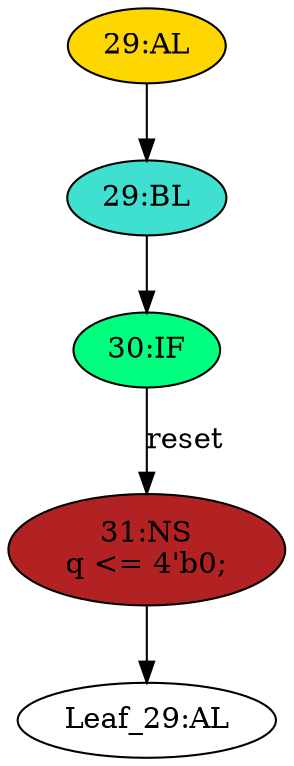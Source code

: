 strict digraph "" {
	node [label="\N"];
	"30:IF"	[ast="<pyverilog.vparser.ast.IfStatement object at 0x7fdd12734110>",
		fillcolor=springgreen,
		label="30:IF",
		statements="[]",
		style=filled,
		typ=IfStatement];
	"31:NS"	[ast="<pyverilog.vparser.ast.NonblockingSubstitution object at 0x7fdd12734350>",
		fillcolor=firebrick,
		label="31:NS
q <= 4'b0;",
		statements="[<pyverilog.vparser.ast.NonblockingSubstitution object at 0x7fdd12734350>]",
		style=filled,
		typ=NonblockingSubstitution];
	"30:IF" -> "31:NS"	[cond="['reset']",
		label=reset,
		lineno=30];
	"29:BL"	[ast="<pyverilog.vparser.ast.Block object at 0x7fdd12734090>",
		fillcolor=turquoise,
		label="29:BL",
		statements="[]",
		style=filled,
		typ=Block];
	"29:BL" -> "30:IF"	[cond="[]",
		lineno=None];
	"29:AL"	[ast="<pyverilog.vparser.ast.Always object at 0x7fdd12734790>",
		clk_sens=True,
		fillcolor=gold,
		label="29:AL",
		sens="['clk']",
		statements="[]",
		style=filled,
		typ=Always,
		use_var="['reset']"];
	"29:AL" -> "29:BL"	[cond="[]",
		lineno=None];
	"Leaf_29:AL"	[def_var="['q']",
		label="Leaf_29:AL"];
	"31:NS" -> "Leaf_29:AL"	[cond="[]",
		lineno=None];
}
